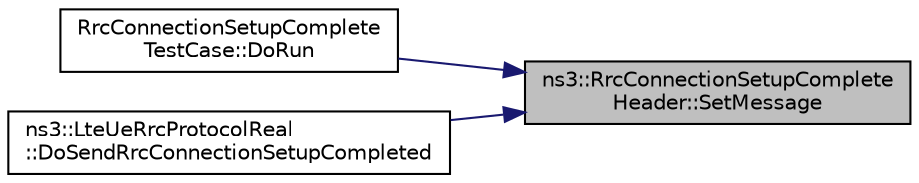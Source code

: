 digraph "ns3::RrcConnectionSetupCompleteHeader::SetMessage"
{
 // LATEX_PDF_SIZE
  edge [fontname="Helvetica",fontsize="10",labelfontname="Helvetica",labelfontsize="10"];
  node [fontname="Helvetica",fontsize="10",shape=record];
  rankdir="RL";
  Node1 [label="ns3::RrcConnectionSetupComplete\lHeader::SetMessage",height=0.2,width=0.4,color="black", fillcolor="grey75", style="filled", fontcolor="black",tooltip="Receives a RrcConnectionSetupCompleted IE and stores the contents into the class attributes."];
  Node1 -> Node2 [dir="back",color="midnightblue",fontsize="10",style="solid",fontname="Helvetica"];
  Node2 [label="RrcConnectionSetupComplete\lTestCase::DoRun",height=0.2,width=0.4,color="black", fillcolor="white", style="filled",URL="$class_rrc_connection_setup_complete_test_case.html#a0bec6b3fe9ff042780ccbc5f94160412",tooltip="Implementation to actually run this TestCase."];
  Node1 -> Node3 [dir="back",color="midnightblue",fontsize="10",style="solid",fontname="Helvetica"];
  Node3 [label="ns3::LteUeRrcProtocolReal\l::DoSendRrcConnectionSetupCompleted",height=0.2,width=0.4,color="black", fillcolor="white", style="filled",URL="$classns3_1_1_lte_ue_rrc_protocol_real.html#a519541e148a0a82685dffbd4682500b5",tooltip="Send RRC connection setup completed function."];
}
